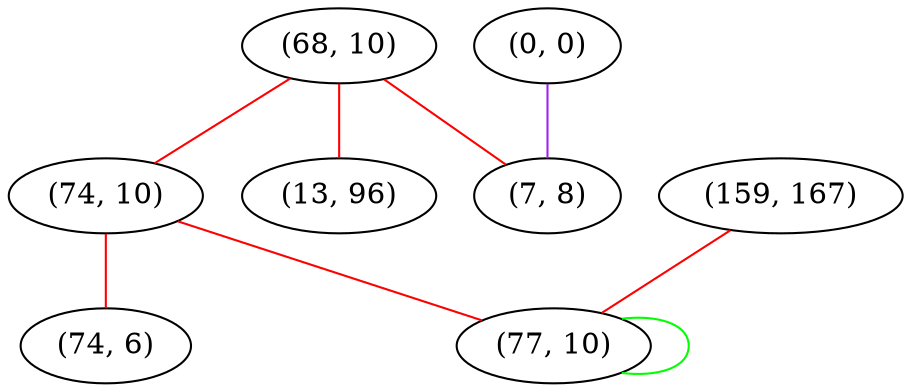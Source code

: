 graph "" {
"(68, 10)";
"(0, 0)";
"(159, 167)";
"(74, 10)";
"(7, 8)";
"(74, 6)";
"(77, 10)";
"(13, 96)";
"(68, 10)" -- "(7, 8)"  [color=red, key=0, weight=1];
"(68, 10)" -- "(13, 96)"  [color=red, key=0, weight=1];
"(68, 10)" -- "(74, 10)"  [color=red, key=0, weight=1];
"(0, 0)" -- "(7, 8)"  [color=purple, key=0, weight=4];
"(159, 167)" -- "(77, 10)"  [color=red, key=0, weight=1];
"(74, 10)" -- "(74, 6)"  [color=red, key=0, weight=1];
"(74, 10)" -- "(77, 10)"  [color=red, key=0, weight=1];
"(77, 10)" -- "(77, 10)"  [color=green, key=0, weight=2];
}
